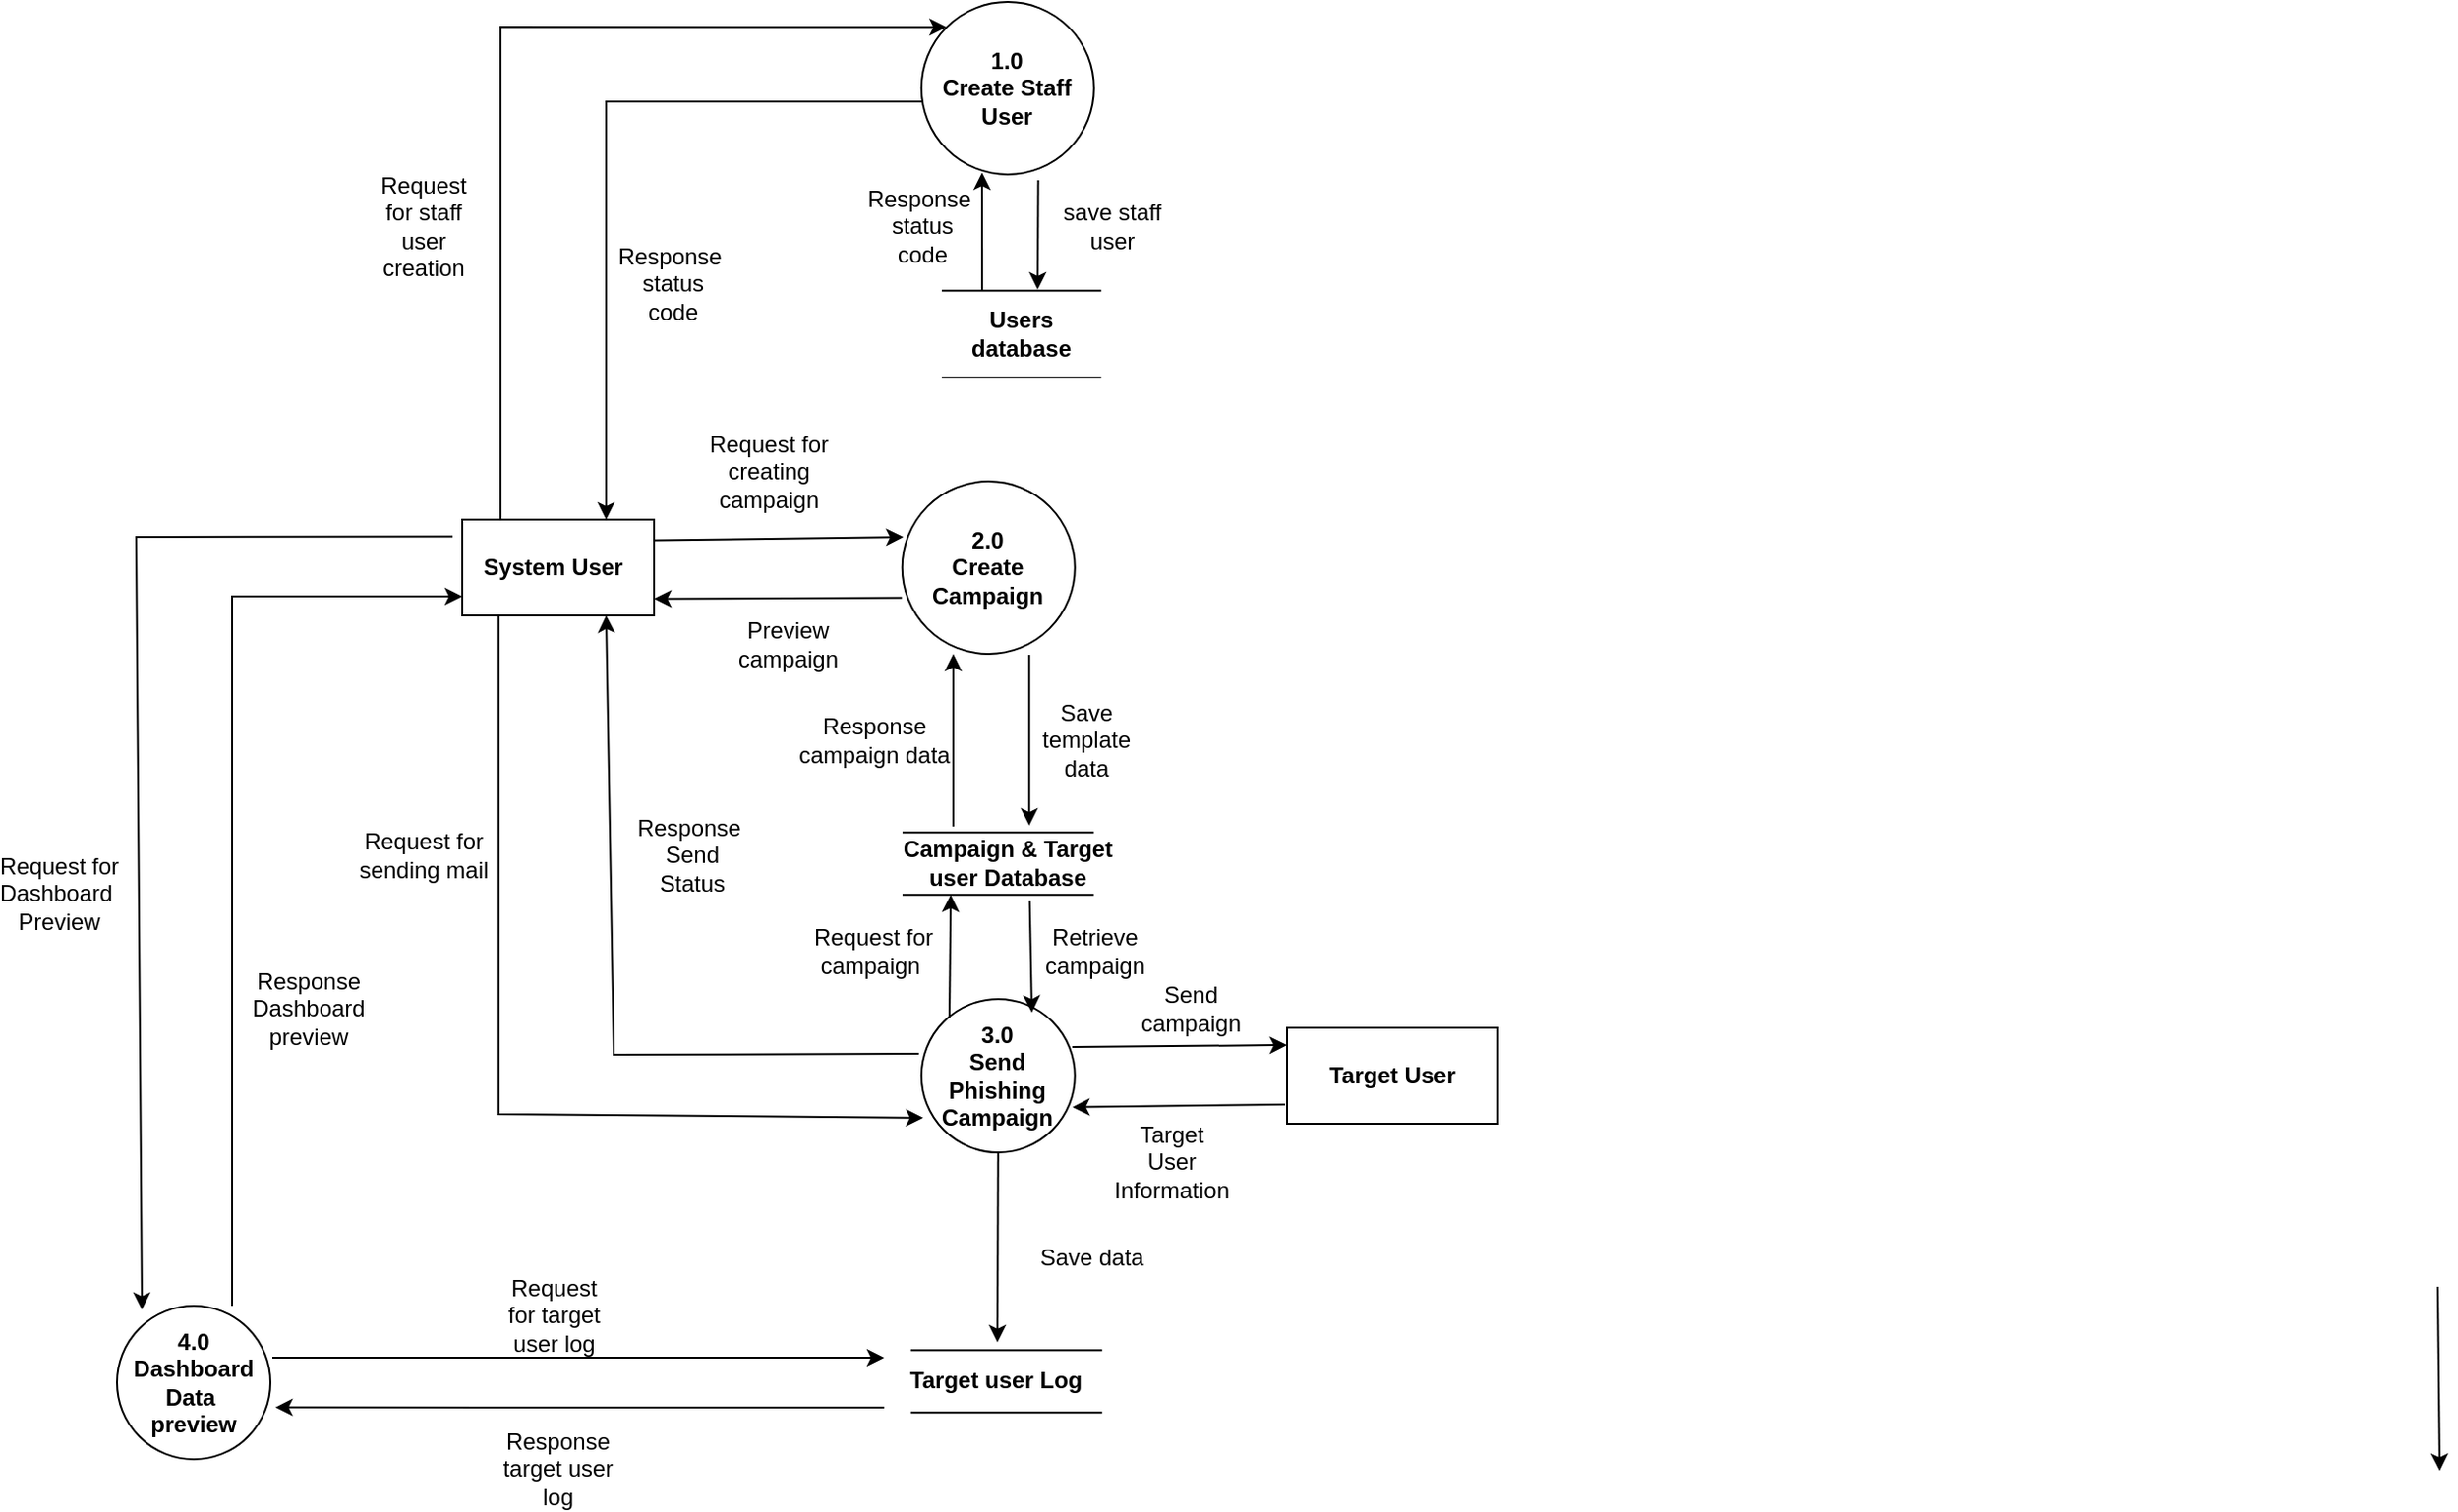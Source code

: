<mxfile version="15.5.6" type="github">
  <diagram id="hylY_uPxdQpW8fuP7KE9" name="Page-1">
    <mxGraphModel dx="1019" dy="524" grid="1" gridSize="10" guides="1" tooltips="1" connect="1" arrows="1" fold="1" page="1" pageScale="1" pageWidth="850" pageHeight="1100" math="0" shadow="0">
      <root>
        <mxCell id="0" />
        <mxCell id="1" parent="0" />
        <mxCell id="ZZFL385WuHnoUpsG8bzU-66" value="" style="group" vertex="1" connectable="0" parent="1">
          <mxGeometry x="220" y="120" width="1091" height="780" as="geometry" />
        </mxCell>
        <mxCell id="ZZFL385WuHnoUpsG8bzU-1" value="" style="rounded=0;whiteSpace=wrap;html=1;" vertex="1" parent="ZZFL385WuHnoUpsG8bzU-66">
          <mxGeometry x="60" y="270" width="100" height="50" as="geometry" />
        </mxCell>
        <mxCell id="ZZFL385WuHnoUpsG8bzU-2" value="" style="ellipse;whiteSpace=wrap;html=1;aspect=fixed;" vertex="1" parent="ZZFL385WuHnoUpsG8bzU-66">
          <mxGeometry x="289.38" y="250" width="90" height="90" as="geometry" />
        </mxCell>
        <mxCell id="ZZFL385WuHnoUpsG8bzU-5" value="" style="shape=partialRectangle;whiteSpace=wrap;html=1;top=0;bottom=0;fillColor=none;rotation=90;" vertex="1" parent="ZZFL385WuHnoUpsG8bzU-66">
          <mxGeometry x="323.13" y="400" width="32.5" height="98.75" as="geometry" />
        </mxCell>
        <mxCell id="ZZFL385WuHnoUpsG8bzU-6" value="&lt;b&gt;Campaign &amp;amp; Target user Database&lt;/b&gt;" style="text;html=1;strokeColor=none;fillColor=none;align=center;verticalAlign=middle;whiteSpace=wrap;rounded=0;" vertex="1" parent="ZZFL385WuHnoUpsG8bzU-66">
          <mxGeometry x="284.07" y="434.37" width="120.62" height="30" as="geometry" />
        </mxCell>
        <mxCell id="ZZFL385WuHnoUpsG8bzU-7" value="&lt;b&gt;System User&lt;/b&gt;" style="text;html=1;strokeColor=none;fillColor=none;align=center;verticalAlign=middle;whiteSpace=wrap;rounded=0;" vertex="1" parent="ZZFL385WuHnoUpsG8bzU-66">
          <mxGeometry x="55" y="278.75" width="105" height="32.5" as="geometry" />
        </mxCell>
        <mxCell id="ZZFL385WuHnoUpsG8bzU-8" value="&lt;b&gt;2.0&lt;br&gt;&amp;nbsp;Create&amp;nbsp;&lt;br&gt;Campaign&lt;br&gt;&lt;/b&gt;" style="text;html=1;strokeColor=none;fillColor=none;align=center;verticalAlign=middle;whiteSpace=wrap;rounded=0;" vertex="1" parent="ZZFL385WuHnoUpsG8bzU-66">
          <mxGeometry x="299.38" y="275" width="70" height="40" as="geometry" />
        </mxCell>
        <mxCell id="ZZFL385WuHnoUpsG8bzU-16" value="" style="endArrow=classic;html=1;rounded=0;exitX=1;exitY=0;exitDx=0;exitDy=0;" edge="1" parent="ZZFL385WuHnoUpsG8bzU-66">
          <mxGeometry width="50" height="50" relative="1" as="geometry">
            <mxPoint x="160" y="280.75" as="sourcePoint" />
            <mxPoint x="290" y="279" as="targetPoint" />
          </mxGeometry>
        </mxCell>
        <mxCell id="ZZFL385WuHnoUpsG8bzU-17" value="" style="endArrow=classic;html=1;rounded=0;entryX=1;entryY=1;entryDx=0;entryDy=0;exitX=-0.002;exitY=0.675;exitDx=0;exitDy=0;exitPerimeter=0;" edge="1" parent="ZZFL385WuHnoUpsG8bzU-66" source="ZZFL385WuHnoUpsG8bzU-2" target="ZZFL385WuHnoUpsG8bzU-7">
          <mxGeometry width="50" height="50" relative="1" as="geometry">
            <mxPoint x="280" y="311" as="sourcePoint" />
            <mxPoint x="180" y="310" as="targetPoint" />
          </mxGeometry>
        </mxCell>
        <mxCell id="ZZFL385WuHnoUpsG8bzU-18" value="" style="endArrow=classic;html=1;rounded=0;" edge="1" parent="ZZFL385WuHnoUpsG8bzU-66">
          <mxGeometry width="50" height="50" relative="1" as="geometry">
            <mxPoint x="1090" y="670" as="sourcePoint" />
            <mxPoint x="1091" y="766" as="targetPoint" />
          </mxGeometry>
        </mxCell>
        <mxCell id="ZZFL385WuHnoUpsG8bzU-19" value="" style="endArrow=classic;html=1;rounded=0;" edge="1" parent="ZZFL385WuHnoUpsG8bzU-66">
          <mxGeometry width="50" height="50" relative="1" as="geometry">
            <mxPoint x="316" y="430" as="sourcePoint" />
            <mxPoint x="316" y="340" as="targetPoint" />
          </mxGeometry>
        </mxCell>
        <mxCell id="ZZFL385WuHnoUpsG8bzU-20" value="Request for creating campaign" style="text;html=1;strokeColor=none;fillColor=none;align=center;verticalAlign=middle;whiteSpace=wrap;rounded=0;" vertex="1" parent="ZZFL385WuHnoUpsG8bzU-66">
          <mxGeometry x="170" y="230" width="100" height="30" as="geometry" />
        </mxCell>
        <mxCell id="ZZFL385WuHnoUpsG8bzU-21" value="Preview campaign" style="text;html=1;strokeColor=none;fillColor=none;align=center;verticalAlign=middle;whiteSpace=wrap;rounded=0;" vertex="1" parent="ZZFL385WuHnoUpsG8bzU-66">
          <mxGeometry x="200" y="320" width="60" height="30" as="geometry" />
        </mxCell>
        <mxCell id="ZZFL385WuHnoUpsG8bzU-22" value="Save template data" style="text;html=1;strokeColor=none;fillColor=none;align=center;verticalAlign=middle;whiteSpace=wrap;rounded=0;" vertex="1" parent="ZZFL385WuHnoUpsG8bzU-66">
          <mxGeometry x="355" y="370" width="61" height="30" as="geometry" />
        </mxCell>
        <mxCell id="ZZFL385WuHnoUpsG8bzU-23" value="Response campaign data" style="text;html=1;strokeColor=none;fillColor=none;align=center;verticalAlign=middle;whiteSpace=wrap;rounded=0;" vertex="1" parent="ZZFL385WuHnoUpsG8bzU-66">
          <mxGeometry x="230" y="370" width="90" height="30" as="geometry" />
        </mxCell>
        <mxCell id="ZZFL385WuHnoUpsG8bzU-24" value="" style="endArrow=classic;html=1;rounded=0;" edge="1" parent="ZZFL385WuHnoUpsG8bzU-66">
          <mxGeometry width="50" height="50" relative="1" as="geometry">
            <mxPoint x="355.63" y="340.5" as="sourcePoint" />
            <mxPoint x="355.63" y="429.5" as="targetPoint" />
          </mxGeometry>
        </mxCell>
        <mxCell id="ZZFL385WuHnoUpsG8bzU-26" value="&lt;b&gt;3.0&lt;br&gt;Send Phishing Campaign&lt;/b&gt;" style="ellipse;whiteSpace=wrap;html=1;aspect=fixed;" vertex="1" parent="ZZFL385WuHnoUpsG8bzU-66">
          <mxGeometry x="299.38" y="520" width="80" height="80" as="geometry" />
        </mxCell>
        <mxCell id="ZZFL385WuHnoUpsG8bzU-28" value="" style="endArrow=classic;html=1;rounded=0;entryX=1;entryY=0.75;entryDx=0;entryDy=0;" edge="1" parent="ZZFL385WuHnoUpsG8bzU-66" target="ZZFL385WuHnoUpsG8bzU-5">
          <mxGeometry width="50" height="50" relative="1" as="geometry">
            <mxPoint x="314" y="530" as="sourcePoint" />
            <mxPoint x="364" y="534" as="targetPoint" />
          </mxGeometry>
        </mxCell>
        <mxCell id="ZZFL385WuHnoUpsG8bzU-29" value="" style="endArrow=classic;html=1;rounded=0;exitX=1.091;exitY=0.333;exitDx=0;exitDy=0;exitPerimeter=0;" edge="1" parent="ZZFL385WuHnoUpsG8bzU-66" source="ZZFL385WuHnoUpsG8bzU-5">
          <mxGeometry width="50" height="50" relative="1" as="geometry">
            <mxPoint x="360" y="530" as="sourcePoint" />
            <mxPoint x="357" y="527" as="targetPoint" />
          </mxGeometry>
        </mxCell>
        <mxCell id="ZZFL385WuHnoUpsG8bzU-30" value="Retrieve campaign" style="text;html=1;strokeColor=none;fillColor=none;align=center;verticalAlign=middle;whiteSpace=wrap;rounded=0;" vertex="1" parent="ZZFL385WuHnoUpsG8bzU-66">
          <mxGeometry x="360" y="480" width="60" height="30" as="geometry" />
        </mxCell>
        <mxCell id="ZZFL385WuHnoUpsG8bzU-31" value="Request for campaign&amp;nbsp;" style="text;html=1;strokeColor=none;fillColor=none;align=center;verticalAlign=middle;whiteSpace=wrap;rounded=0;" vertex="1" parent="ZZFL385WuHnoUpsG8bzU-66">
          <mxGeometry x="240" y="480" width="69" height="30" as="geometry" />
        </mxCell>
        <mxCell id="ZZFL385WuHnoUpsG8bzU-33" value="&lt;b&gt;Target User&lt;/b&gt;" style="rounded=0;whiteSpace=wrap;html=1;" vertex="1" parent="ZZFL385WuHnoUpsG8bzU-66">
          <mxGeometry x="490" y="535" width="110" height="50" as="geometry" />
        </mxCell>
        <mxCell id="ZZFL385WuHnoUpsG8bzU-34" value="" style="endArrow=classic;html=1;rounded=0;" edge="1" parent="ZZFL385WuHnoUpsG8bzU-66">
          <mxGeometry width="50" height="50" relative="1" as="geometry">
            <mxPoint x="378" y="545" as="sourcePoint" />
            <mxPoint x="490" y="544" as="targetPoint" />
          </mxGeometry>
        </mxCell>
        <mxCell id="ZZFL385WuHnoUpsG8bzU-35" value="" style="endArrow=classic;html=1;rounded=0;entryX=0.984;entryY=0.704;entryDx=0;entryDy=0;entryPerimeter=0;" edge="1" parent="ZZFL385WuHnoUpsG8bzU-66" target="ZZFL385WuHnoUpsG8bzU-26">
          <mxGeometry width="50" height="50" relative="1" as="geometry">
            <mxPoint x="489" y="575" as="sourcePoint" />
            <mxPoint x="480" y="590" as="targetPoint" />
          </mxGeometry>
        </mxCell>
        <mxCell id="ZZFL385WuHnoUpsG8bzU-37" value="Target User Information" style="text;html=1;strokeColor=none;fillColor=none;align=center;verticalAlign=middle;whiteSpace=wrap;rounded=0;" vertex="1" parent="ZZFL385WuHnoUpsG8bzU-66">
          <mxGeometry x="400" y="590" width="60" height="30" as="geometry" />
        </mxCell>
        <mxCell id="ZZFL385WuHnoUpsG8bzU-38" value="Send campaign" style="text;html=1;strokeColor=none;fillColor=none;align=center;verticalAlign=middle;whiteSpace=wrap;rounded=0;" vertex="1" parent="ZZFL385WuHnoUpsG8bzU-66">
          <mxGeometry x="410" y="510" width="60" height="30" as="geometry" />
        </mxCell>
        <mxCell id="ZZFL385WuHnoUpsG8bzU-39" value="" style="endArrow=classic;html=1;rounded=0;entryX=0.75;entryY=1;entryDx=0;entryDy=0;exitX=-0.016;exitY=0.357;exitDx=0;exitDy=0;exitPerimeter=0;" edge="1" parent="ZZFL385WuHnoUpsG8bzU-66" source="ZZFL385WuHnoUpsG8bzU-26" target="ZZFL385WuHnoUpsG8bzU-1">
          <mxGeometry width="50" height="50" relative="1" as="geometry">
            <mxPoint x="210" y="580" as="sourcePoint" />
            <mxPoint x="210" y="450" as="targetPoint" />
            <Array as="points">
              <mxPoint x="139" y="549" />
            </Array>
          </mxGeometry>
        </mxCell>
        <mxCell id="ZZFL385WuHnoUpsG8bzU-40" value="" style="endArrow=classic;html=1;rounded=0;entryX=0.012;entryY=0.774;entryDx=0;entryDy=0;entryPerimeter=0;" edge="1" parent="ZZFL385WuHnoUpsG8bzU-66" target="ZZFL385WuHnoUpsG8bzU-26">
          <mxGeometry width="50" height="50" relative="1" as="geometry">
            <mxPoint x="79" y="320" as="sourcePoint" />
            <mxPoint x="580" y="480" as="targetPoint" />
            <Array as="points">
              <mxPoint x="79" y="580" />
            </Array>
          </mxGeometry>
        </mxCell>
        <mxCell id="ZZFL385WuHnoUpsG8bzU-41" value="Request for sending mail" style="text;html=1;strokeColor=none;fillColor=none;align=center;verticalAlign=middle;whiteSpace=wrap;rounded=0;" vertex="1" parent="ZZFL385WuHnoUpsG8bzU-66">
          <mxGeometry y="430" width="80" height="30" as="geometry" />
        </mxCell>
        <mxCell id="ZZFL385WuHnoUpsG8bzU-42" value="Response&amp;nbsp;&lt;br&gt;Send Status" style="text;html=1;strokeColor=none;fillColor=none;align=center;verticalAlign=middle;whiteSpace=wrap;rounded=0;" vertex="1" parent="ZZFL385WuHnoUpsG8bzU-66">
          <mxGeometry x="150" y="430" width="60" height="30" as="geometry" />
        </mxCell>
        <mxCell id="ZZFL385WuHnoUpsG8bzU-43" value="" style="shape=partialRectangle;whiteSpace=wrap;html=1;top=0;bottom=0;fillColor=none;rotation=90;" vertex="1" parent="ZZFL385WuHnoUpsG8bzU-66">
          <mxGeometry x="327.5" y="670" width="32.5" height="98.75" as="geometry" />
        </mxCell>
        <mxCell id="ZZFL385WuHnoUpsG8bzU-45" value="&lt;span&gt;&lt;b&gt;Target user Log&amp;nbsp;&lt;/b&gt;&lt;/span&gt;" style="text;html=1;strokeColor=none;fillColor=none;align=center;verticalAlign=middle;whiteSpace=wrap;rounded=0;" vertex="1" parent="ZZFL385WuHnoUpsG8bzU-66">
          <mxGeometry x="284.07" y="704.37" width="112" height="30" as="geometry" />
        </mxCell>
        <mxCell id="ZZFL385WuHnoUpsG8bzU-46" value="" style="endArrow=classic;html=1;rounded=0;exitX=0.5;exitY=1;exitDx=0;exitDy=0;" edge="1" parent="ZZFL385WuHnoUpsG8bzU-66" source="ZZFL385WuHnoUpsG8bzU-26">
          <mxGeometry width="50" height="50" relative="1" as="geometry">
            <mxPoint x="360" y="660" as="sourcePoint" />
            <mxPoint x="339" y="699" as="targetPoint" />
          </mxGeometry>
        </mxCell>
        <mxCell id="ZZFL385WuHnoUpsG8bzU-49" value="Save data&amp;nbsp;" style="text;html=1;strokeColor=none;fillColor=none;align=center;verticalAlign=middle;whiteSpace=wrap;rounded=0;" vertex="1" parent="ZZFL385WuHnoUpsG8bzU-66">
          <mxGeometry x="360" y="640" width="60" height="30" as="geometry" />
        </mxCell>
        <mxCell id="ZZFL385WuHnoUpsG8bzU-51" value="&lt;b&gt;1.0&lt;br&gt;Create Staff User&lt;/b&gt;" style="ellipse;whiteSpace=wrap;html=1;aspect=fixed;" vertex="1" parent="ZZFL385WuHnoUpsG8bzU-66">
          <mxGeometry x="299.38" width="90" height="90" as="geometry" />
        </mxCell>
        <mxCell id="ZZFL385WuHnoUpsG8bzU-52" value="" style="shape=partialRectangle;whiteSpace=wrap;html=1;top=0;bottom=0;fillColor=none;rotation=90;" vertex="1" parent="ZZFL385WuHnoUpsG8bzU-66">
          <mxGeometry x="328.95" y="132.22" width="45.31" height="82.11" as="geometry" />
        </mxCell>
        <mxCell id="ZZFL385WuHnoUpsG8bzU-53" value="&lt;b&gt;Users database&lt;/b&gt;" style="text;html=1;strokeColor=none;fillColor=none;align=center;verticalAlign=middle;whiteSpace=wrap;rounded=0;" vertex="1" parent="ZZFL385WuHnoUpsG8bzU-66">
          <mxGeometry x="320" y="158.27" width="63.13" height="30" as="geometry" />
        </mxCell>
        <mxCell id="ZZFL385WuHnoUpsG8bzU-55" value="" style="endArrow=classic;html=1;rounded=0;entryX=0;entryY=0;entryDx=0;entryDy=0;" edge="1" parent="ZZFL385WuHnoUpsG8bzU-66" target="ZZFL385WuHnoUpsG8bzU-51">
          <mxGeometry width="50" height="50" relative="1" as="geometry">
            <mxPoint x="80" y="270" as="sourcePoint" />
            <mxPoint x="303" y="60" as="targetPoint" />
            <Array as="points">
              <mxPoint x="80" y="13" />
            </Array>
          </mxGeometry>
        </mxCell>
        <mxCell id="ZZFL385WuHnoUpsG8bzU-57" value="" style="endArrow=classic;html=1;rounded=0;entryX=0.75;entryY=0;entryDx=0;entryDy=0;" edge="1" parent="ZZFL385WuHnoUpsG8bzU-66" target="ZZFL385WuHnoUpsG8bzU-1">
          <mxGeometry width="50" height="50" relative="1" as="geometry">
            <mxPoint x="300" y="52" as="sourcePoint" />
            <mxPoint x="250" y="50" as="targetPoint" />
            <Array as="points">
              <mxPoint x="135" y="52" />
            </Array>
          </mxGeometry>
        </mxCell>
        <mxCell id="ZZFL385WuHnoUpsG8bzU-59" value="" style="endArrow=classic;html=1;rounded=0;exitX=0.677;exitY=1.033;exitDx=0;exitDy=0;exitPerimeter=0;" edge="1" parent="ZZFL385WuHnoUpsG8bzU-66" source="ZZFL385WuHnoUpsG8bzU-51">
          <mxGeometry width="50" height="50" relative="1" as="geometry">
            <mxPoint x="450" y="100" as="sourcePoint" />
            <mxPoint x="360" y="150" as="targetPoint" />
          </mxGeometry>
        </mxCell>
        <mxCell id="ZZFL385WuHnoUpsG8bzU-60" value="" style="endArrow=classic;html=1;rounded=0;exitX=0;exitY=0.75;exitDx=0;exitDy=0;" edge="1" parent="ZZFL385WuHnoUpsG8bzU-66" source="ZZFL385WuHnoUpsG8bzU-52">
          <mxGeometry width="50" height="50" relative="1" as="geometry">
            <mxPoint x="370.31" y="102.97" as="sourcePoint" />
            <mxPoint x="331" y="89" as="targetPoint" />
          </mxGeometry>
        </mxCell>
        <mxCell id="ZZFL385WuHnoUpsG8bzU-61" value="save staff user" style="text;html=1;strokeColor=none;fillColor=none;align=center;verticalAlign=middle;whiteSpace=wrap;rounded=0;" vertex="1" parent="ZZFL385WuHnoUpsG8bzU-66">
          <mxGeometry x="369" y="102" width="60" height="30" as="geometry" />
        </mxCell>
        <mxCell id="ZZFL385WuHnoUpsG8bzU-62" value="Response&amp;nbsp;&lt;br&gt;status code" style="text;html=1;strokeColor=none;fillColor=none;align=center;verticalAlign=middle;whiteSpace=wrap;rounded=0;" vertex="1" parent="ZZFL385WuHnoUpsG8bzU-66">
          <mxGeometry x="270" y="102" width="60" height="30" as="geometry" />
        </mxCell>
        <mxCell id="ZZFL385WuHnoUpsG8bzU-63" value="&lt;span&gt;Response&amp;nbsp;&lt;/span&gt;&lt;br&gt;&lt;span&gt;status code&lt;/span&gt;" style="text;html=1;strokeColor=none;fillColor=none;align=center;verticalAlign=middle;whiteSpace=wrap;rounded=0;" vertex="1" parent="ZZFL385WuHnoUpsG8bzU-66">
          <mxGeometry x="140" y="132" width="60" height="30" as="geometry" />
        </mxCell>
        <mxCell id="ZZFL385WuHnoUpsG8bzU-64" value="Request for staff user creation" style="text;html=1;strokeColor=none;fillColor=none;align=center;verticalAlign=middle;whiteSpace=wrap;rounded=0;" vertex="1" parent="ZZFL385WuHnoUpsG8bzU-66">
          <mxGeometry x="10" y="102" width="60" height="30" as="geometry" />
        </mxCell>
        <mxCell id="ZZFL385WuHnoUpsG8bzU-73" value="" style="endArrow=classic;html=1;rounded=0;" edge="1" parent="ZZFL385WuHnoUpsG8bzU-66">
          <mxGeometry width="50" height="50" relative="1" as="geometry">
            <mxPoint x="-39" y="707" as="sourcePoint" />
            <mxPoint x="280" y="707" as="targetPoint" />
          </mxGeometry>
        </mxCell>
        <mxCell id="ZZFL385WuHnoUpsG8bzU-75" value="Request for target user log" style="text;html=1;strokeColor=none;fillColor=none;align=center;verticalAlign=middle;whiteSpace=wrap;rounded=0;" vertex="1" parent="ZZFL385WuHnoUpsG8bzU-66">
          <mxGeometry x="78" y="670" width="60" height="30" as="geometry" />
        </mxCell>
        <mxCell id="ZZFL385WuHnoUpsG8bzU-76" value="Response target user log" style="text;html=1;strokeColor=none;fillColor=none;align=center;verticalAlign=middle;whiteSpace=wrap;rounded=0;" vertex="1" parent="ZZFL385WuHnoUpsG8bzU-66">
          <mxGeometry x="80" y="750" width="60" height="30" as="geometry" />
        </mxCell>
        <mxCell id="ZZFL385WuHnoUpsG8bzU-68" value="&lt;b&gt;4.0&lt;br&gt;Dashboard Data&amp;nbsp;&lt;br&gt;preview&lt;/b&gt;" style="ellipse;whiteSpace=wrap;html=1;aspect=fixed;" vertex="1" parent="1">
          <mxGeometry x="100" y="800" width="80" height="80" as="geometry" />
        </mxCell>
        <mxCell id="ZZFL385WuHnoUpsG8bzU-69" value="" style="endArrow=classic;html=1;rounded=0;" edge="1" parent="1">
          <mxGeometry width="50" height="50" relative="1" as="geometry">
            <mxPoint x="160" y="800" as="sourcePoint" />
            <mxPoint x="280" y="430" as="targetPoint" />
            <Array as="points">
              <mxPoint x="160" y="430" />
            </Array>
          </mxGeometry>
        </mxCell>
        <mxCell id="ZZFL385WuHnoUpsG8bzU-70" value="" style="endArrow=classic;html=1;rounded=0;exitX=0;exitY=0;exitDx=0;exitDy=0;" edge="1" parent="1" source="ZZFL385WuHnoUpsG8bzU-7">
          <mxGeometry width="50" height="50" relative="1" as="geometry">
            <mxPoint x="128" y="390" as="sourcePoint" />
            <mxPoint x="113" y="802" as="targetPoint" />
            <Array as="points">
              <mxPoint x="110" y="399" />
            </Array>
          </mxGeometry>
        </mxCell>
        <mxCell id="ZZFL385WuHnoUpsG8bzU-71" value="Request for Dashboard&amp;nbsp;&lt;br&gt;Preview" style="text;html=1;strokeColor=none;fillColor=none;align=center;verticalAlign=middle;whiteSpace=wrap;rounded=0;" vertex="1" parent="1">
          <mxGeometry x="40" y="570" width="60" height="30" as="geometry" />
        </mxCell>
        <mxCell id="ZZFL385WuHnoUpsG8bzU-72" value="Response Dashboard preview" style="text;html=1;strokeColor=none;fillColor=none;align=center;verticalAlign=middle;whiteSpace=wrap;rounded=0;" vertex="1" parent="1">
          <mxGeometry x="170" y="630" width="60" height="30" as="geometry" />
        </mxCell>
        <mxCell id="ZZFL385WuHnoUpsG8bzU-74" value="" style="endArrow=classic;html=1;rounded=0;entryX=1.032;entryY=0.649;entryDx=0;entryDy=0;entryPerimeter=0;" edge="1" parent="1">
          <mxGeometry width="50" height="50" relative="1" as="geometry">
            <mxPoint x="500" y="853" as="sourcePoint" />
            <mxPoint x="182.56" y="852.92" as="targetPoint" />
          </mxGeometry>
        </mxCell>
      </root>
    </mxGraphModel>
  </diagram>
</mxfile>
